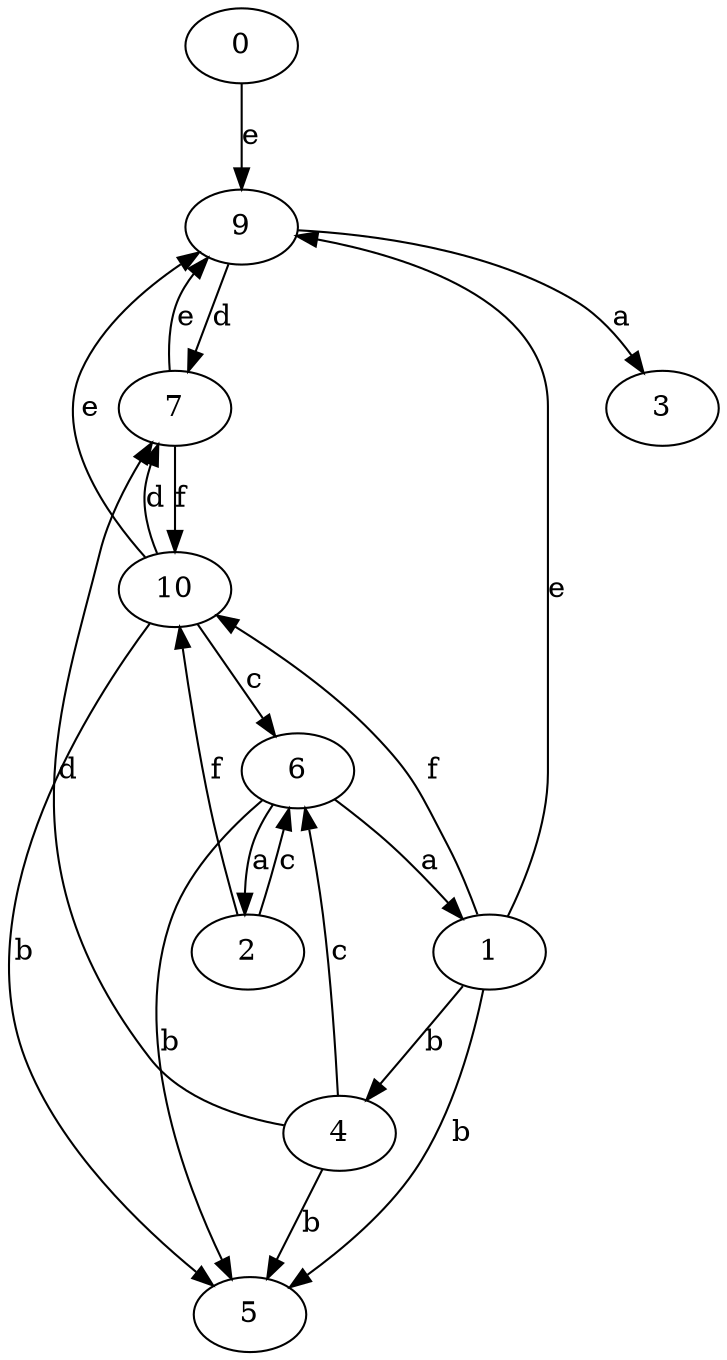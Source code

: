 strict digraph  {
0;
1;
2;
3;
4;
5;
6;
7;
9;
10;
0 -> 9  [label=e];
1 -> 4  [label=b];
1 -> 5  [label=b];
1 -> 9  [label=e];
1 -> 10  [label=f];
2 -> 6  [label=c];
2 -> 10  [label=f];
4 -> 5  [label=b];
4 -> 6  [label=c];
4 -> 7  [label=d];
6 -> 1  [label=a];
6 -> 2  [label=a];
6 -> 5  [label=b];
7 -> 9  [label=e];
7 -> 10  [label=f];
9 -> 3  [label=a];
9 -> 7  [label=d];
10 -> 5  [label=b];
10 -> 6  [label=c];
10 -> 7  [label=d];
10 -> 9  [label=e];
}
